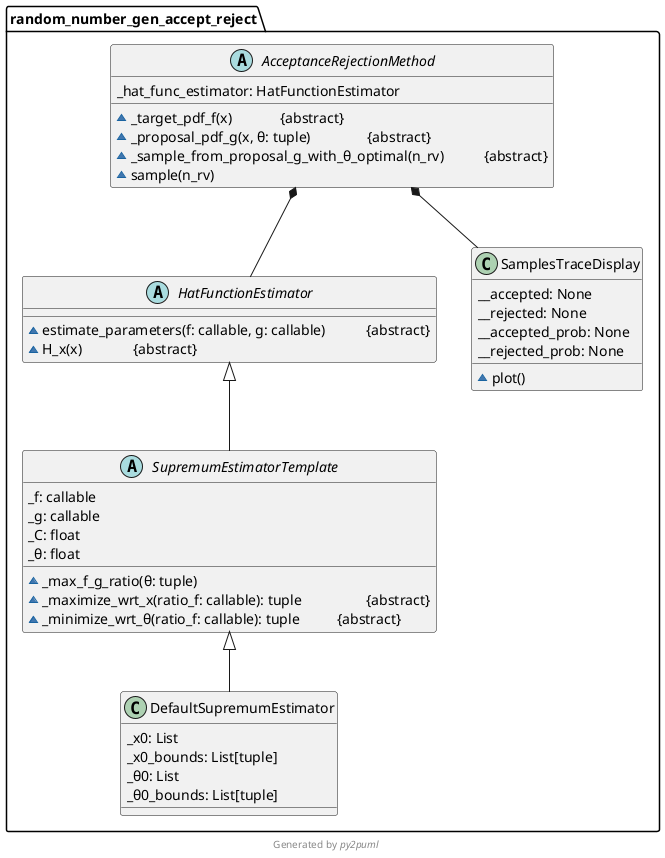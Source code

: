 @startuml random_number_gen_accept_reject
!pragma useIntermediatePackages false
!define ABSTRACT &#123;abstract&#125;

abstract class random_number_gen_accept_reject.AcceptanceRejectionMethod {
  _hat_func_estimator: HatFunctionEstimator
  ~_target_pdf_f(x) \t\t ABSTRACT
  ~_proposal_pdf_g(x, θ: tuple) \t\t ABSTRACT
  ~_sample_from_proposal_g_with_θ_optimal(n_rv) \t\t ABSTRACT
  ~sample(n_rv)

}
class random_number_gen_accept_reject.DefaultSupremumEstimator {
  _x0: List
  _x0_bounds: List[tuple]
  _θ0: List
  _θ0_bounds: List[tuple]
}
abstract class random_number_gen_accept_reject.HatFunctionEstimator {
  ~estimate_parameters(f: callable, g: callable) \t\t ABSTRACT
  ~H_x(x) \t\t ABSTRACT
}
class random_number_gen_accept_reject.SamplesTraceDisplay {
  __accepted: None
  __rejected: None
  __accepted_prob: None
  __rejected_prob: None
  ~plot()
}
abstract class random_number_gen_accept_reject.SupremumEstimatorTemplate {
  _f: callable
  _g: callable
  _C: float
  _θ: float
  ~_max_f_g_ratio(θ: tuple)
  ~_maximize_wrt_x(ratio_f: callable): tuple \t\t ABSTRACT
  ~_minimize_wrt_θ(ratio_f: callable): tuple \t\t ABSTRACT
}
random_number_gen_accept_reject.AcceptanceRejectionMethod *-- random_number_gen_accept_reject.HatFunctionEstimator
random_number_gen_accept_reject.AcceptanceRejectionMethod *-- random_number_gen_accept_reject.SamplesTraceDisplay
random_number_gen_accept_reject.SupremumEstimatorTemplate <|-- random_number_gen_accept_reject.DefaultSupremumEstimator
random_number_gen_accept_reject.HatFunctionEstimator <|-- random_number_gen_accept_reject.SupremumEstimatorTemplate
footer Generated by //py2puml//
@enduml
